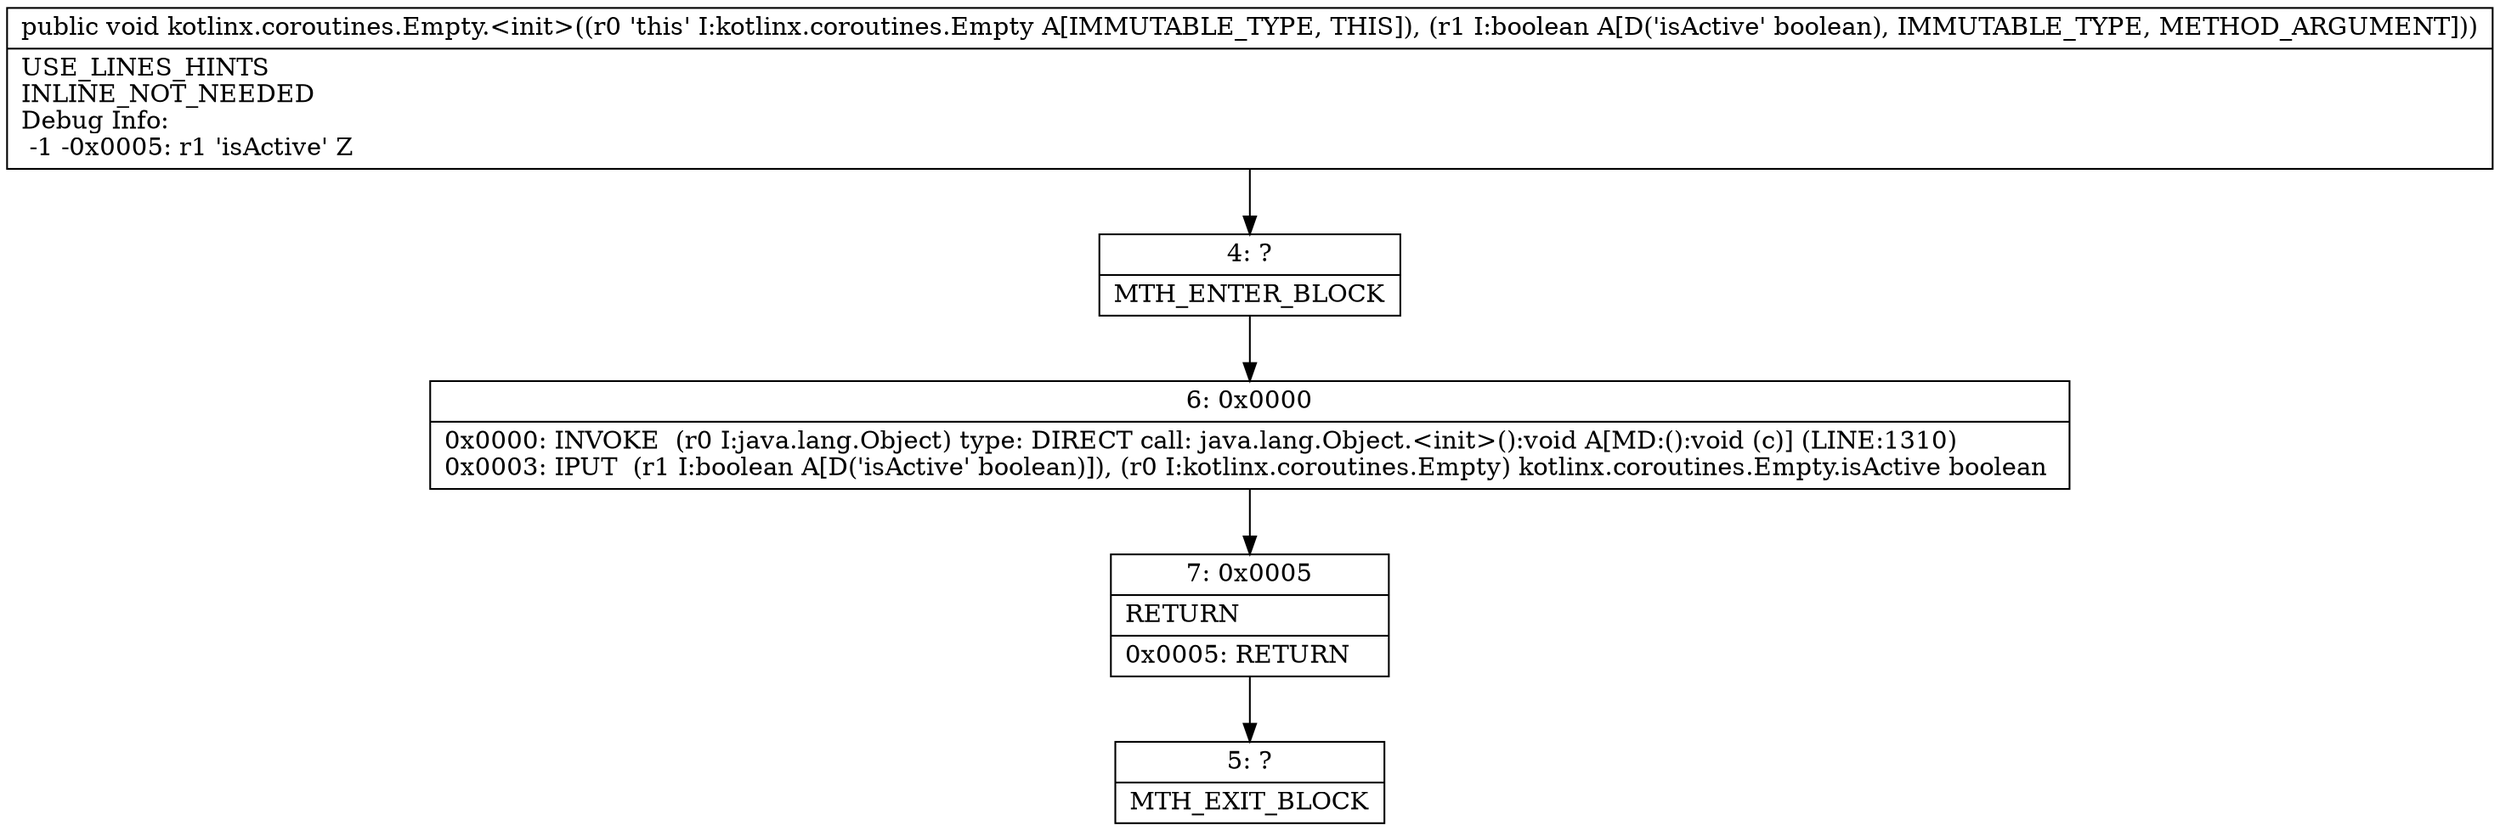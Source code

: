 digraph "CFG forkotlinx.coroutines.Empty.\<init\>(Z)V" {
Node_4 [shape=record,label="{4\:\ ?|MTH_ENTER_BLOCK\l}"];
Node_6 [shape=record,label="{6\:\ 0x0000|0x0000: INVOKE  (r0 I:java.lang.Object) type: DIRECT call: java.lang.Object.\<init\>():void A[MD:():void (c)] (LINE:1310)\l0x0003: IPUT  (r1 I:boolean A[D('isActive' boolean)]), (r0 I:kotlinx.coroutines.Empty) kotlinx.coroutines.Empty.isActive boolean \l}"];
Node_7 [shape=record,label="{7\:\ 0x0005|RETURN\l|0x0005: RETURN   \l}"];
Node_5 [shape=record,label="{5\:\ ?|MTH_EXIT_BLOCK\l}"];
MethodNode[shape=record,label="{public void kotlinx.coroutines.Empty.\<init\>((r0 'this' I:kotlinx.coroutines.Empty A[IMMUTABLE_TYPE, THIS]), (r1 I:boolean A[D('isActive' boolean), IMMUTABLE_TYPE, METHOD_ARGUMENT]))  | USE_LINES_HINTS\lINLINE_NOT_NEEDED\lDebug Info:\l  \-1 \-0x0005: r1 'isActive' Z\l}"];
MethodNode -> Node_4;Node_4 -> Node_6;
Node_6 -> Node_7;
Node_7 -> Node_5;
}

